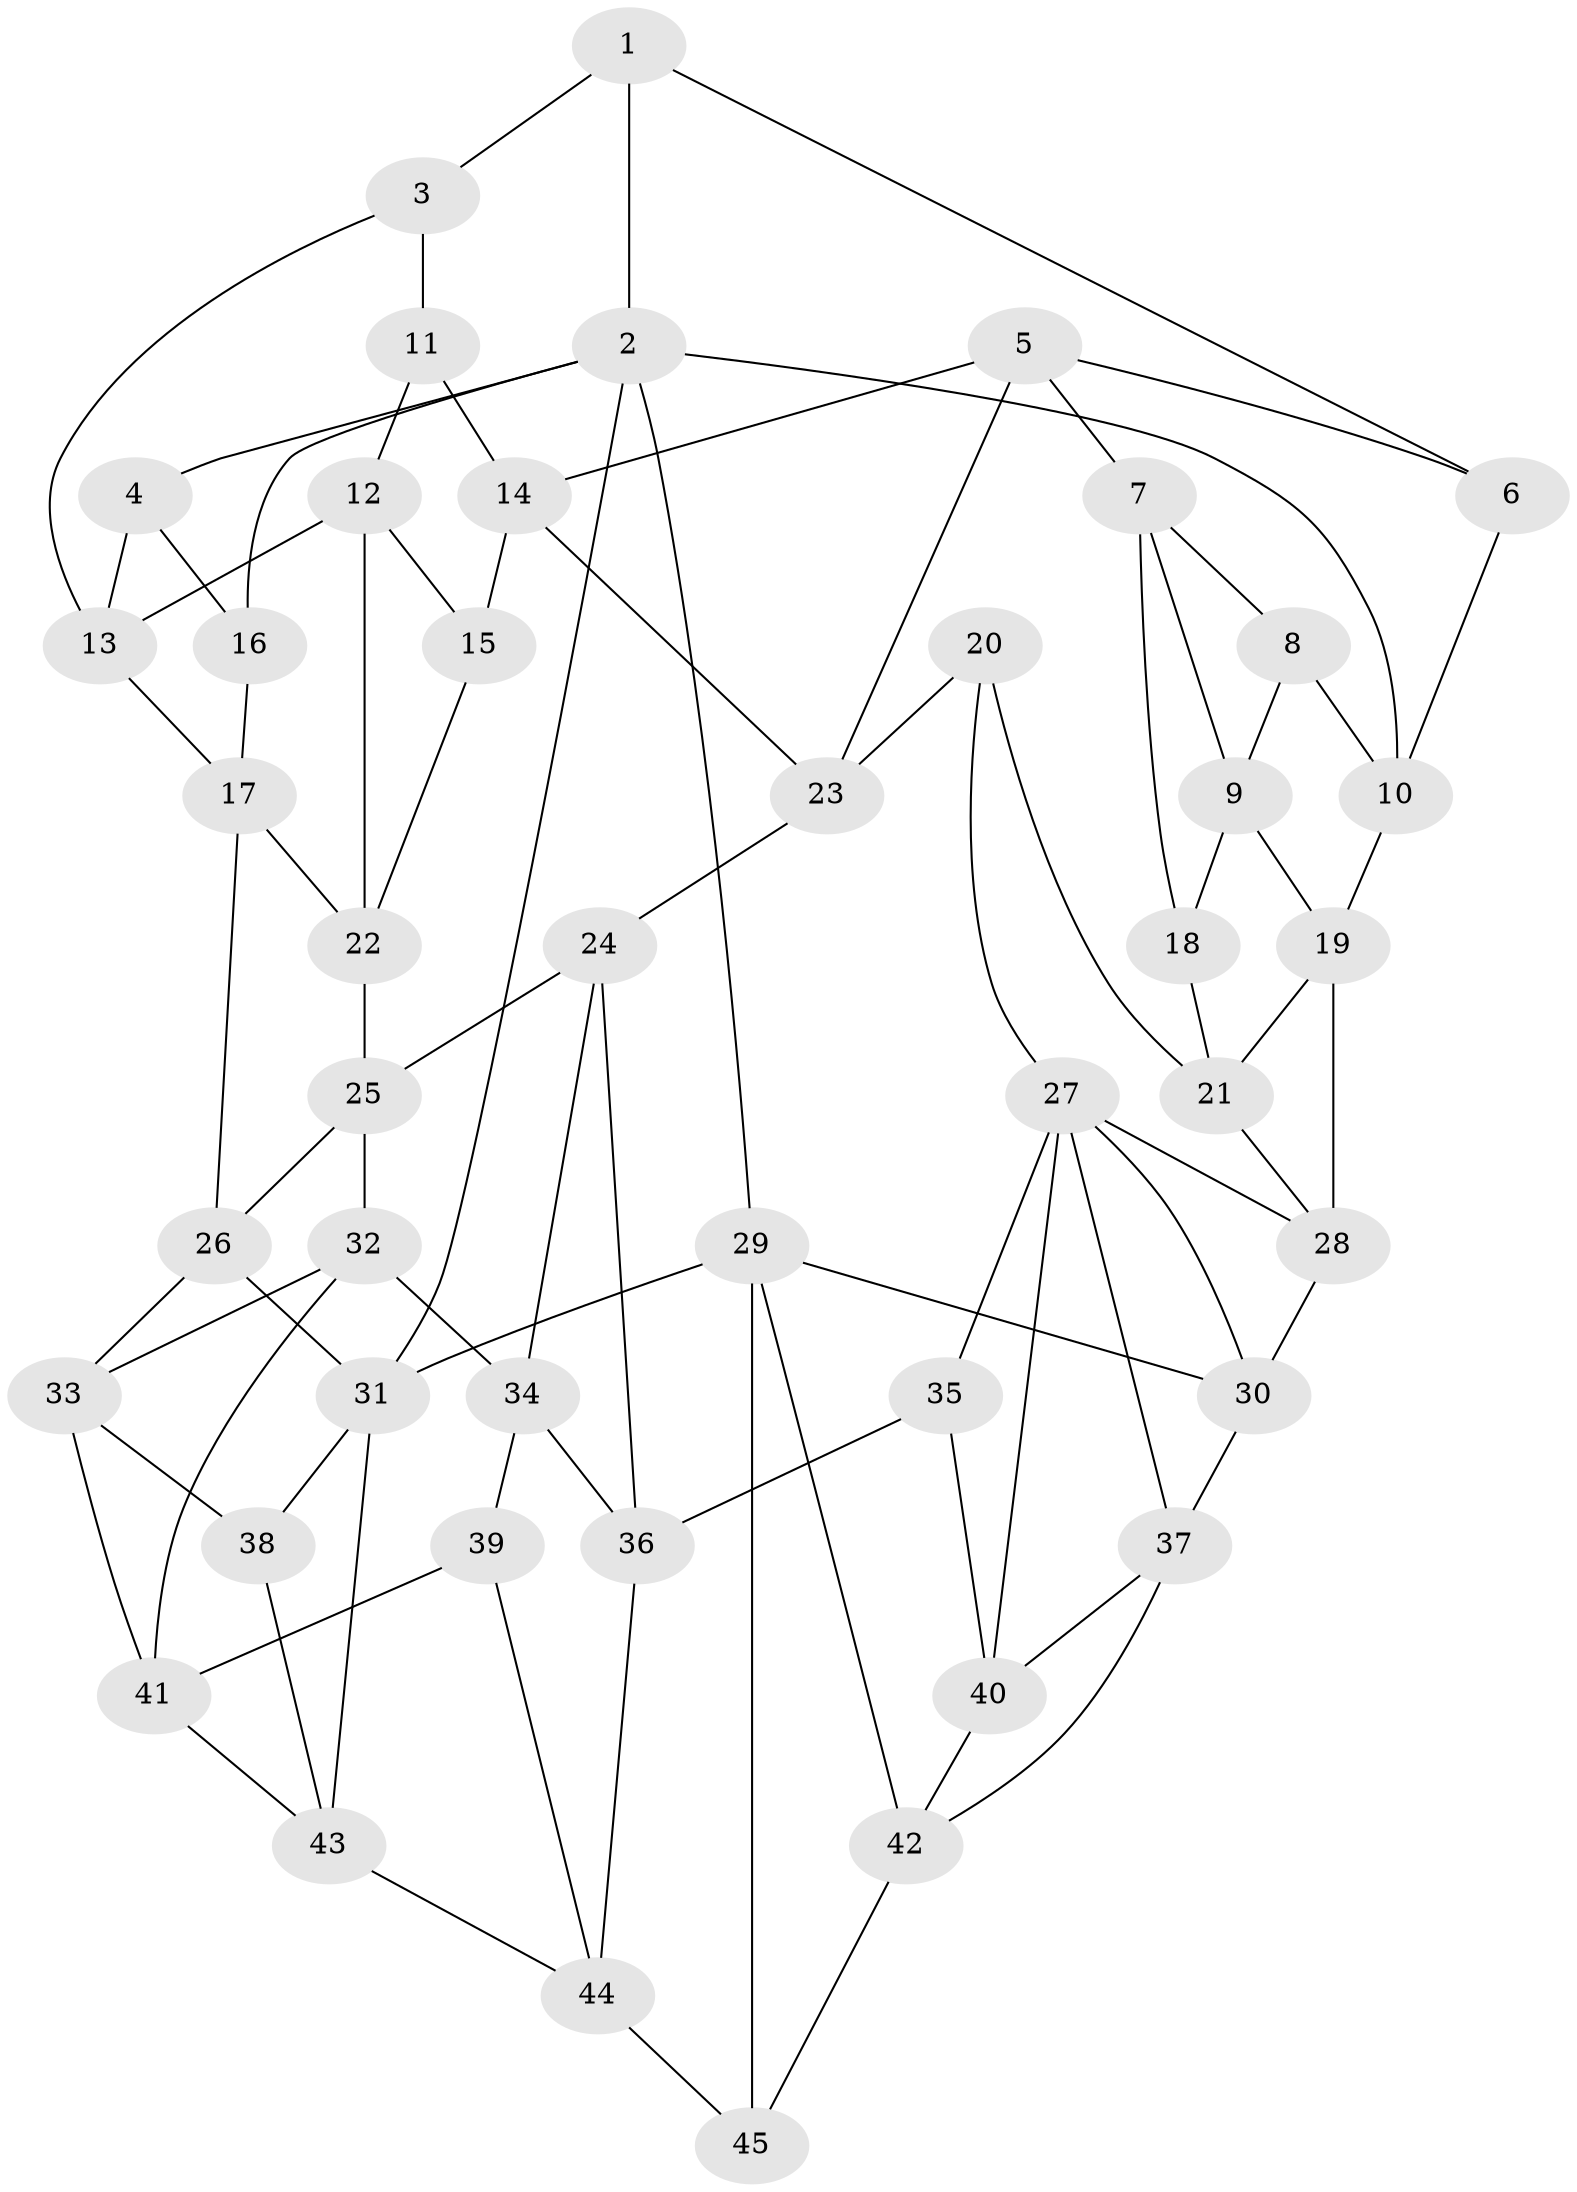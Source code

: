 // original degree distribution, {3: 0.03333333333333333, 5: 0.5444444444444444, 6: 0.2111111111111111, 4: 0.2111111111111111}
// Generated by graph-tools (version 1.1) at 2025/51/03/09/25 03:51:09]
// undirected, 45 vertices, 86 edges
graph export_dot {
graph [start="1"]
  node [color=gray90,style=filled];
  1;
  2;
  3;
  4;
  5;
  6;
  7;
  8;
  9;
  10;
  11;
  12;
  13;
  14;
  15;
  16;
  17;
  18;
  19;
  20;
  21;
  22;
  23;
  24;
  25;
  26;
  27;
  28;
  29;
  30;
  31;
  32;
  33;
  34;
  35;
  36;
  37;
  38;
  39;
  40;
  41;
  42;
  43;
  44;
  45;
  1 -- 2 [weight=1.0];
  1 -- 3 [weight=1.0];
  1 -- 6 [weight=1.0];
  2 -- 4 [weight=1.0];
  2 -- 10 [weight=1.0];
  2 -- 16 [weight=1.0];
  2 -- 29 [weight=1.0];
  2 -- 31 [weight=1.0];
  3 -- 11 [weight=2.0];
  3 -- 13 [weight=1.0];
  4 -- 13 [weight=1.0];
  4 -- 16 [weight=1.0];
  5 -- 6 [weight=1.0];
  5 -- 7 [weight=1.0];
  5 -- 14 [weight=1.0];
  5 -- 23 [weight=1.0];
  6 -- 10 [weight=1.0];
  7 -- 8 [weight=1.0];
  7 -- 9 [weight=1.0];
  7 -- 18 [weight=1.0];
  8 -- 9 [weight=1.0];
  8 -- 10 [weight=1.0];
  9 -- 18 [weight=1.0];
  9 -- 19 [weight=1.0];
  10 -- 19 [weight=1.0];
  11 -- 12 [weight=1.0];
  11 -- 14 [weight=1.0];
  12 -- 13 [weight=1.0];
  12 -- 15 [weight=1.0];
  12 -- 22 [weight=1.0];
  13 -- 17 [weight=1.0];
  14 -- 15 [weight=1.0];
  14 -- 23 [weight=1.0];
  15 -- 22 [weight=1.0];
  16 -- 17 [weight=1.0];
  17 -- 22 [weight=1.0];
  17 -- 26 [weight=1.0];
  18 -- 21 [weight=1.0];
  19 -- 21 [weight=1.0];
  19 -- 28 [weight=1.0];
  20 -- 21 [weight=1.0];
  20 -- 23 [weight=1.0];
  20 -- 27 [weight=1.0];
  21 -- 28 [weight=1.0];
  22 -- 25 [weight=1.0];
  23 -- 24 [weight=1.0];
  24 -- 25 [weight=1.0];
  24 -- 34 [weight=1.0];
  24 -- 36 [weight=1.0];
  25 -- 26 [weight=1.0];
  25 -- 32 [weight=1.0];
  26 -- 31 [weight=1.0];
  26 -- 33 [weight=1.0];
  27 -- 28 [weight=1.0];
  27 -- 30 [weight=1.0];
  27 -- 35 [weight=1.0];
  27 -- 37 [weight=1.0];
  27 -- 40 [weight=1.0];
  28 -- 30 [weight=1.0];
  29 -- 30 [weight=1.0];
  29 -- 31 [weight=1.0];
  29 -- 42 [weight=1.0];
  29 -- 45 [weight=1.0];
  30 -- 37 [weight=1.0];
  31 -- 38 [weight=1.0];
  31 -- 43 [weight=1.0];
  32 -- 33 [weight=1.0];
  32 -- 34 [weight=1.0];
  32 -- 41 [weight=1.0];
  33 -- 38 [weight=1.0];
  33 -- 41 [weight=1.0];
  34 -- 36 [weight=1.0];
  34 -- 39 [weight=1.0];
  35 -- 36 [weight=2.0];
  35 -- 40 [weight=1.0];
  36 -- 44 [weight=1.0];
  37 -- 40 [weight=1.0];
  37 -- 42 [weight=1.0];
  38 -- 43 [weight=1.0];
  39 -- 41 [weight=1.0];
  39 -- 44 [weight=1.0];
  40 -- 42 [weight=1.0];
  41 -- 43 [weight=1.0];
  42 -- 45 [weight=1.0];
  43 -- 44 [weight=1.0];
  44 -- 45 [weight=1.0];
}
